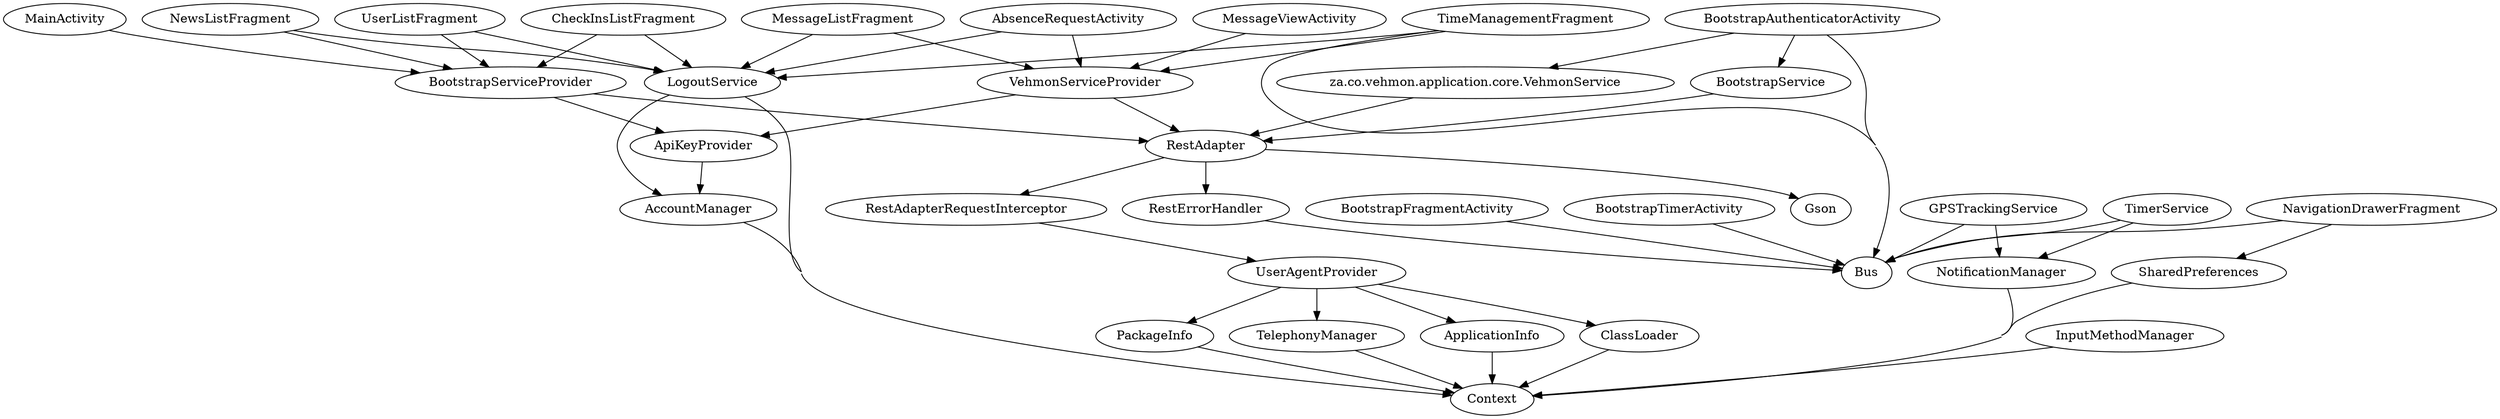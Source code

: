 digraph G1 {
  concentrate = true;
  AbsenceRequestActivity -> LogoutService;
  AbsenceRequestActivity -> VehmonServiceProvider;
  AccountManager -> Context;
  ApiKeyProvider -> AccountManager;
  ApplicationInfo -> Context;
  BootstrapAuthenticatorActivity -> Bus;
  n2 [label="za.co.vehmon.application.core.VehmonService"];
  BootstrapAuthenticatorActivity -> n2;
  BootstrapAuthenticatorActivity -> BootstrapService;
  BootstrapFragmentActivity -> Bus;
  BootstrapService -> RestAdapter;
  BootstrapServiceProvider -> RestAdapter;
  BootstrapServiceProvider -> ApiKeyProvider;
  BootstrapTimerActivity -> Bus;
  CheckInsListFragment -> LogoutService;
  CheckInsListFragment -> BootstrapServiceProvider;
  ClassLoader -> Context;
  GPSTrackingService -> NotificationManager;
  GPSTrackingService -> Bus;
  InputMethodManager -> Context;
  LogoutService -> AccountManager;
  LogoutService -> Context;
  MainActivity -> BootstrapServiceProvider;
  MessageListFragment -> LogoutService;
  MessageListFragment -> VehmonServiceProvider;
  MessageViewActivity -> VehmonServiceProvider;
  NavigationDrawerFragment -> Bus;
  NavigationDrawerFragment -> SharedPreferences;
  NewsListFragment -> LogoutService;
  NewsListFragment -> BootstrapServiceProvider;
  NotificationManager -> Context;
  PackageInfo -> Context;
  RestAdapter -> RestAdapterRequestInterceptor;
  RestAdapter -> RestErrorHandler;
  RestAdapter -> Gson;
  RestAdapterRequestInterceptor -> UserAgentProvider;
  RestErrorHandler -> Bus;
  SharedPreferences -> Context;
  TelephonyManager -> Context;
  TimeManagementFragment -> Bus;
  TimeManagementFragment -> LogoutService;
  TimeManagementFragment -> VehmonServiceProvider;
  TimerService -> NotificationManager;
  TimerService -> Bus;
  UserAgentProvider -> ClassLoader;
  UserAgentProvider -> ApplicationInfo;
  UserAgentProvider -> TelephonyManager;
  UserAgentProvider -> PackageInfo;
  UserListFragment -> LogoutService;
  UserListFragment -> BootstrapServiceProvider;
  VehmonServiceProvider -> RestAdapter;
  VehmonServiceProvider -> ApiKeyProvider;
  n2 -> RestAdapter;
}
